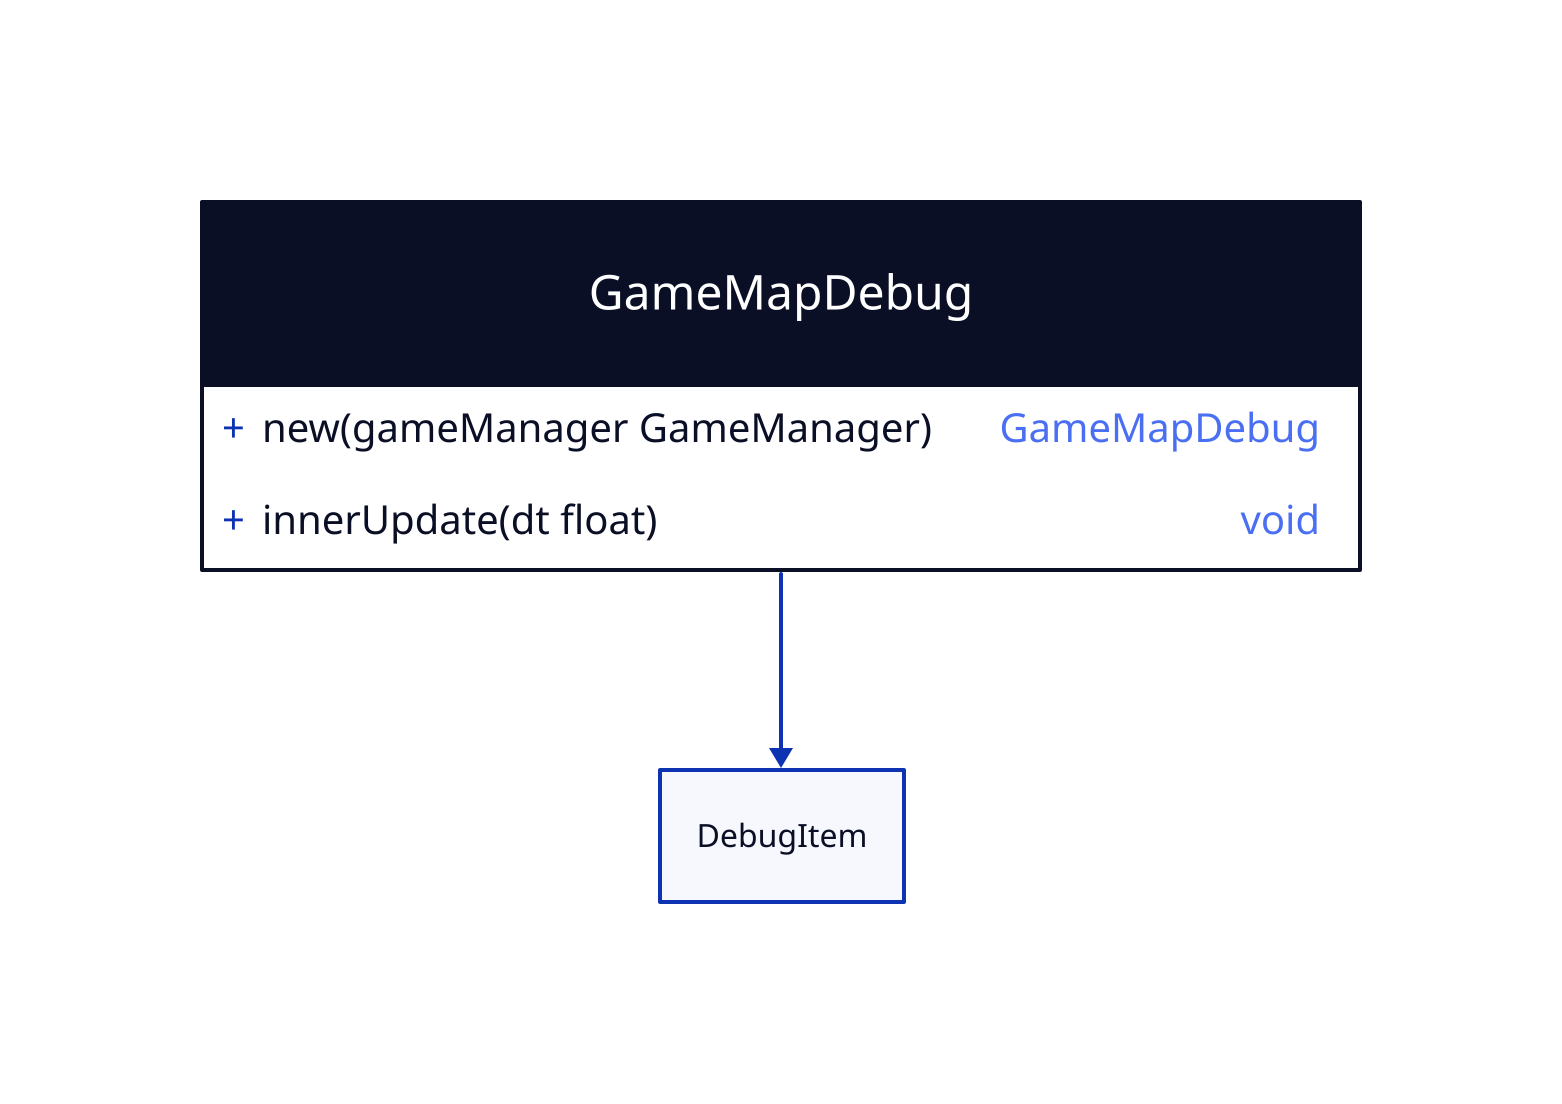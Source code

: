 GameMapDebug: {
  shape: class

  +new(gameManager GameManager): GameMapDebug

  +innerUpdate(dt float): void
}
GameMapDebug -> DebugItem
